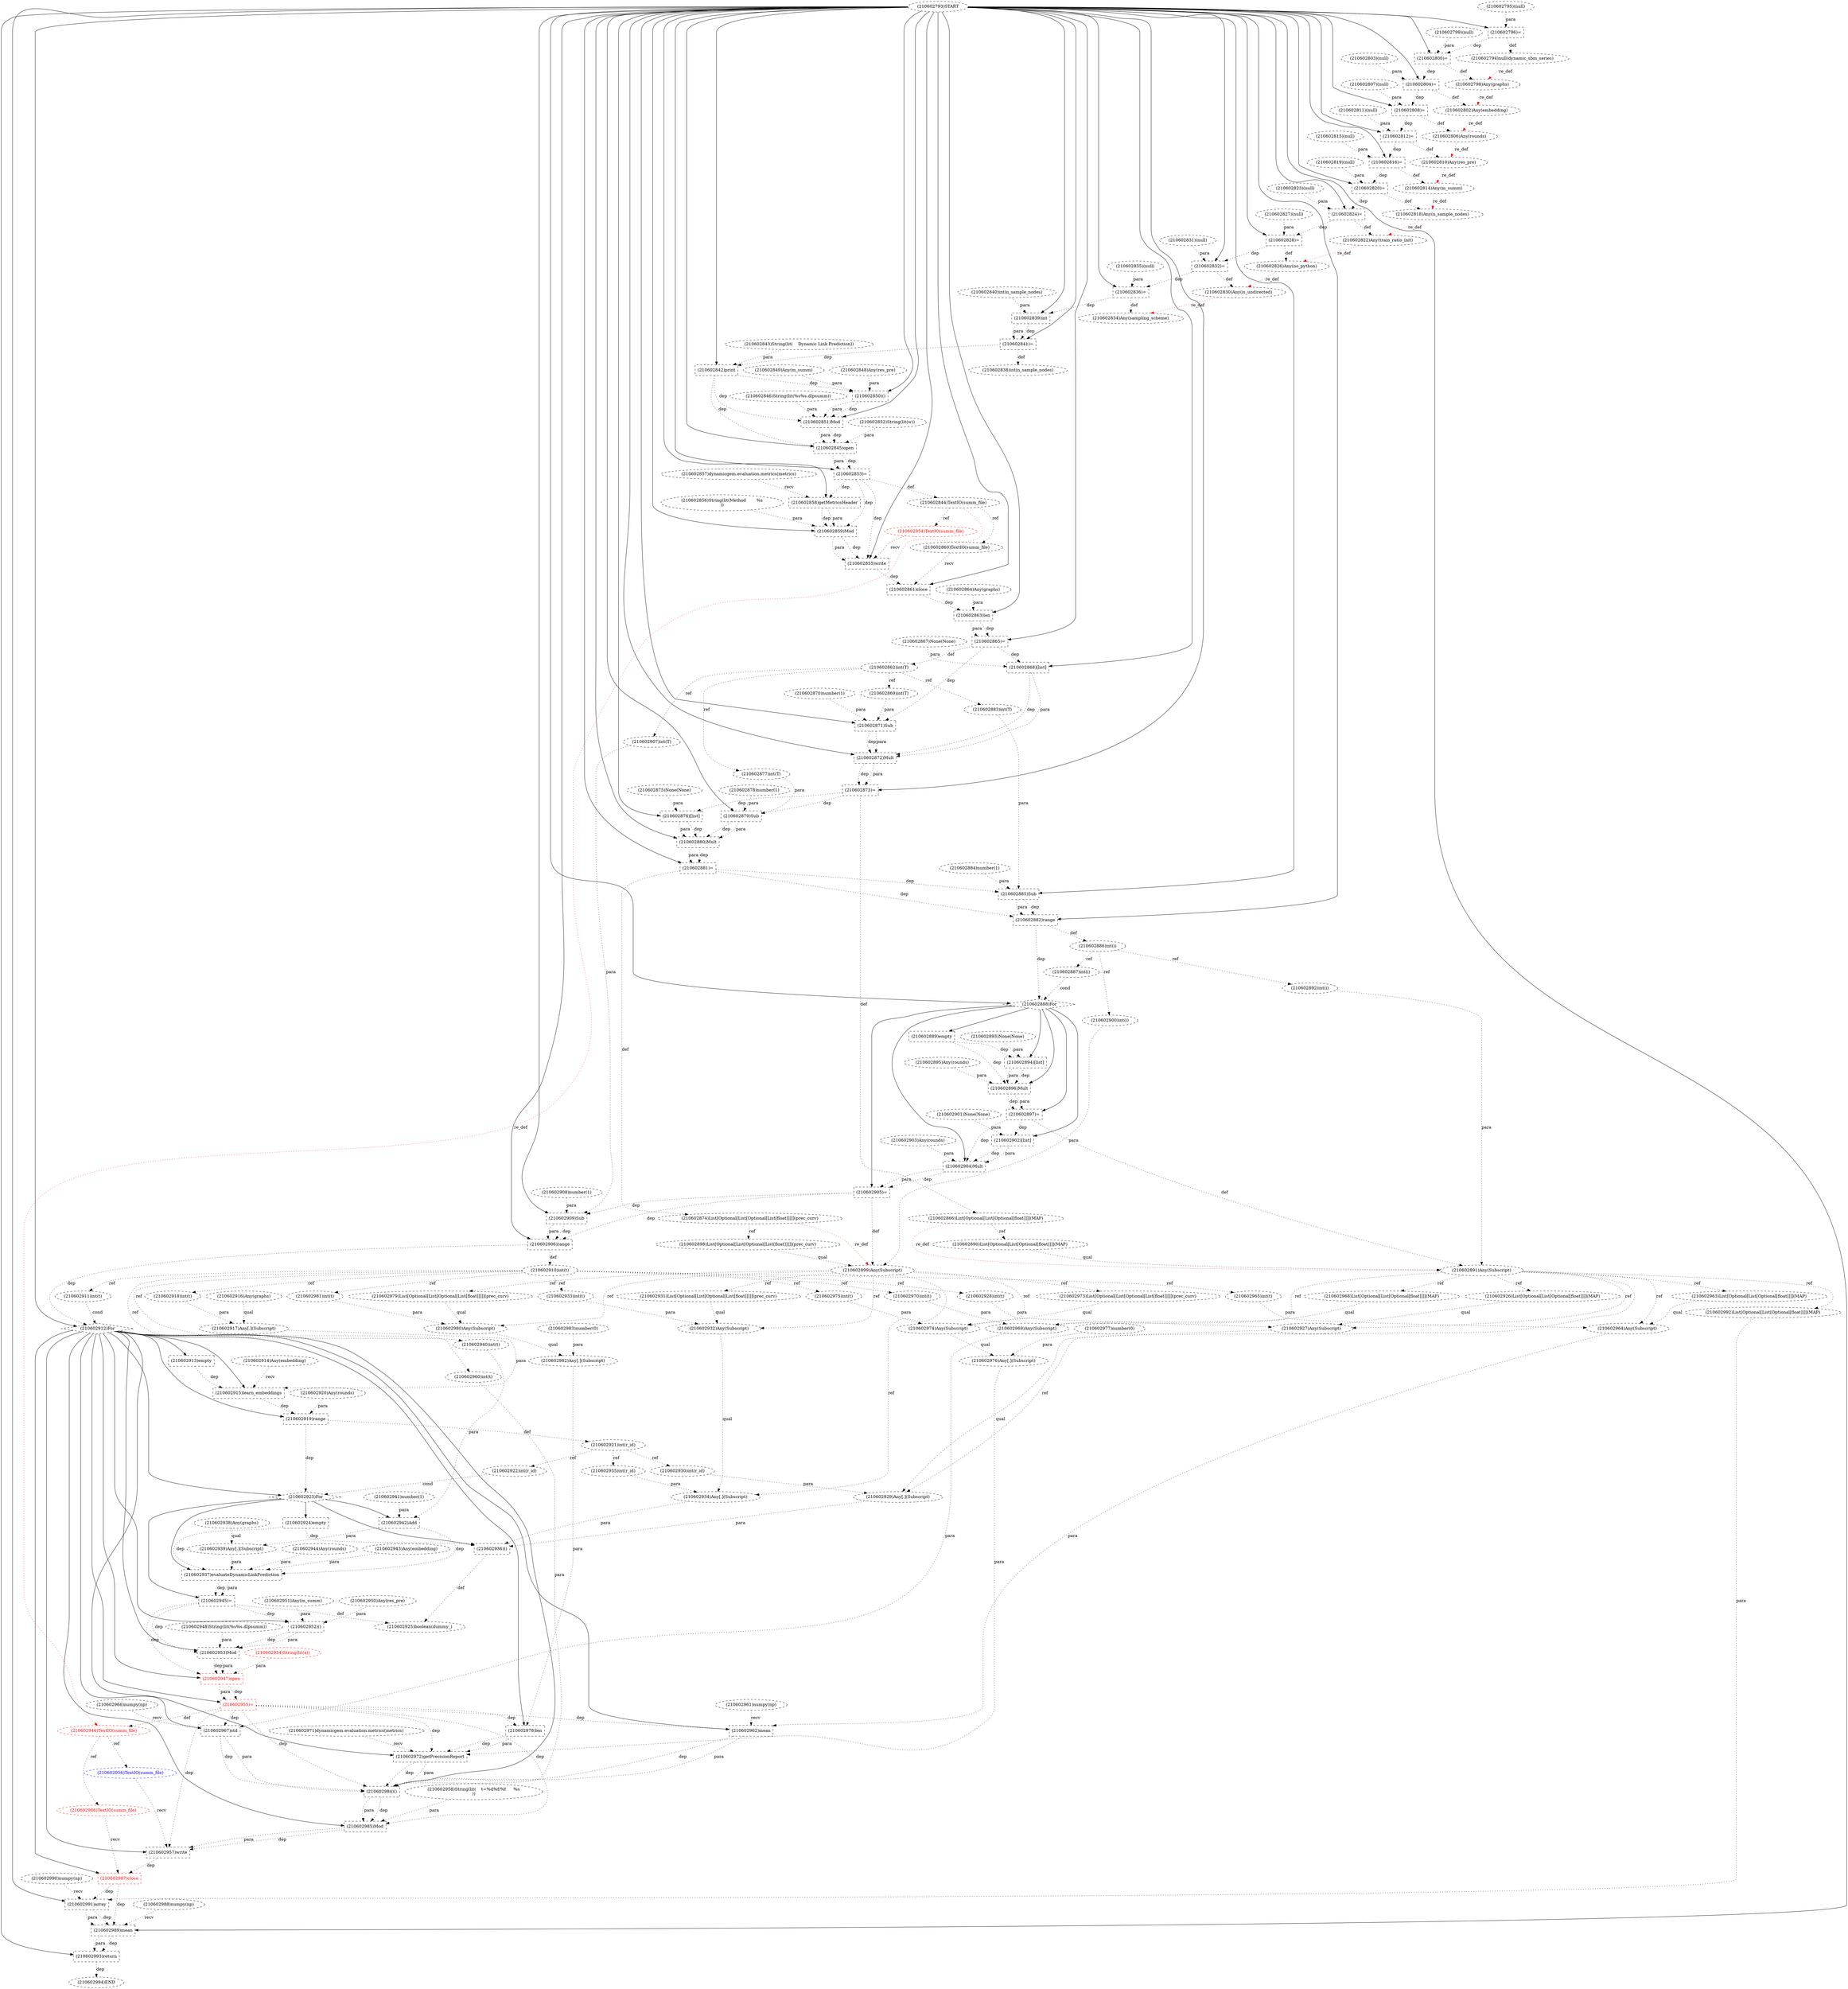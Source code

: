 digraph G {
1 [label="(210602894)[list]" shape=box style=dashed]
2 [label="(210602973)List[Optional[List[Optional[List[float]]]]](prec_curv)" shape=ellipse style=dashed]
3 [label="(210602834)Any(sampling_scheme)" shape=ellipse style=dashed]
4 [label="(210602992)List[Optional[List[Optional[float]]]](MAP)" shape=ellipse style=dashed]
5 [label="(210602967)std" shape=box style=dashed]
6 [label="(210602820)=" shape=box style=dashed]
7 [label="(210602873)=" shape=box style=dashed]
8 [label="(210602832)=" shape=box style=dashed]
9 [label="(210602830)Any(is_undirected)" shape=ellipse style=dashed]
10 [label="(210602904)Mult" shape=box style=dashed]
11 [label="(210602878)number(1)" shape=ellipse style=dashed]
12 [label="(210602909)Sub" shape=box style=dashed]
13 [label="(210602855)write" shape=box style=dashed]
14 [label="(210602798)Any(graphs)" shape=ellipse style=dashed]
15 [label="(210602918)int(t)" shape=ellipse style=dashed]
16 [label="(210602964)Any(Subscript)" shape=ellipse style=dashed]
17 [label="(210602875)None(None)" shape=ellipse style=dashed]
18 [label="(210602955)=" shape=box style=dashed color=red fontcolor=red]
19 [label="(210602826)Any(no_python)" shape=ellipse style=dashed]
20 [label="(210602892)int(i)" shape=ellipse style=dashed]
21 [label="(210602853)=" shape=box style=dashed color=black fontcolor=black]
22 [label="(210602919)range" shape=box style=dashed]
23 [label="(210602926)List[Optional[List[Optional[float]]]](MAP)" shape=ellipse style=dashed]
24 [label="(210602924)empty" shape=box style=dashed]
25 [label="(210602804)=" shape=box style=dashed]
26 [label="(210602838)int(n_sample_nodes)" shape=ellipse style=dashed]
27 [label="(210602836)=" shape=box style=dashed]
28 [label="(210602915)learn_embeddings" shape=box style=dashed]
29 [label="(210602844)TextIO(summ_file)" shape=ellipse style=dashed color=black fontcolor=black]
30 [label="(210602842)print" shape=box style=dashed]
31 [label="(210602956)TextIO(summ_file)" shape=ellipse style=dashed color=blue fontcolor=blue]
32 [label="(210602879)Sub" shape=box style=dashed]
33 [label="(210602808)=" shape=box style=dashed]
34 [label="(210602816)=" shape=box style=dashed]
35 [label="(210602885)Sub" shape=box style=dashed]
36 [label="(210602976)Any[.](Subscript)" shape=ellipse style=dashed]
37 [label="(210602880)Mult" shape=box style=dashed]
38 [label="(210602888)For" shape=diamond style=dashed]
39 [label="(210602987)close" shape=box style=dashed color=red fontcolor=red]
40 [label="(210602884)number(1)" shape=ellipse style=dashed]
41 [label="(210602815)(null)" shape=ellipse style=dashed]
42 [label="(210602828)=" shape=box style=dashed]
43 [label="(210602981)int(t)" shape=ellipse style=dashed]
44 [label="(210602824)=" shape=box style=dashed]
45 [label="(210602850)()" shape=box style=dashed]
46 [label="(210602823)(null)" shape=ellipse style=dashed]
47 [label="(210602867)None(None)" shape=ellipse style=dashed]
48 [label="(210602937)evaluateDynamicLinkPrediction" shape=box style=dashed]
49 [label="(210602800)=" shape=box style=dashed]
50 [label="(210602966)numpy(np)" shape=ellipse style=dashed]
51 [label="(210602962)mean" shape=box style=dashed]
52 [label="(210602835)(null)" shape=ellipse style=dashed]
53 [label="(210602893)None(None)" shape=ellipse style=dashed]
54 [label="(210602910)int(t)" shape=ellipse style=dashed]
55 [label="(210602939)Any[.](Subscript)" shape=ellipse style=dashed]
56 [label="(210602944)Any(rounds)" shape=ellipse style=dashed]
57 [label="(210602849)Any(m_summ)" shape=ellipse style=dashed]
58 [label="(210602887)int(i)" shape=ellipse style=dashed]
59 [label="(210602891)Any(Subscript)" shape=ellipse style=dashed]
60 [label="(210602899)Any(Subscript)" shape=ellipse style=dashed]
61 [label="(210602947)open" shape=box style=dashed color=red fontcolor=red]
62 [label="(210602851)Mod" shape=box style=dashed]
63 [label="(210602907)int(T)" shape=ellipse style=dashed]
64 [label="(210602883)int(T)" shape=ellipse style=dashed]
65 [label="(210602961)numpy(np)" shape=ellipse style=dashed]
66 [label="(210602886)int(i)" shape=ellipse style=dashed]
67 [label="(210602854)TextIO(summ_file)" shape=ellipse style=dashed color=red fontcolor=red]
68 [label="(210602822)Any(train_ratio_init)" shape=ellipse style=dashed]
69 [label="(210602954)String(lit(a))" shape=ellipse style=dashed color=red fontcolor=red]
70 [label="(210602960)int(t)" shape=ellipse style=dashed]
71 [label="(210602839)int" shape=box style=dashed]
72 [label="(210602990)numpy(np)" shape=ellipse style=dashed]
73 [label="(210602994)END" style=dashed]
74 [label="(210602794)null(dynamic_sbm_series)" shape=ellipse style=dashed]
75 [label="(210602861)close" shape=box style=dashed color=black fontcolor=black]
76 [label="(210602872)Mult" shape=box style=dashed]
77 [label="(210602920)Any(rounds)" shape=ellipse style=dashed]
78 [label="(210602943)Any(embedding)" shape=ellipse style=dashed]
79 [label="(210602925)boolean(dummy_)" shape=ellipse style=dashed]
80 [label="(210602931)List[Optional[List[Optional[List[float]]]]](prec_curv)" shape=ellipse style=dashed]
81 [label="(210602874)List[Optional[List[Optional[List[float]]]]](prec_curv)" shape=ellipse style=dashed]
82 [label="(210602917)Any[.](Subscript)" shape=ellipse style=dashed]
83 [label="(210602965)int(t)" shape=ellipse style=dashed]
84 [label="(210602903)Any(rounds)" shape=ellipse style=dashed]
85 [label="(210602810)Any(res_pre)" shape=ellipse style=dashed]
86 [label="(210602870)number(1)" shape=ellipse style=dashed]
87 [label="(210602866)List[Optional[List[Optional[float]]]](MAP)" shape=ellipse style=dashed]
88 [label="(210602957)write" shape=box style=dashed]
89 [label="(210602951)Any(m_summ)" shape=ellipse style=dashed]
90 [label="(210602958)String(lit(	t=%d%f/%f	%s
))" shape=ellipse style=dashed]
91 [label="(210602890)List[Optional[List[Optional[float]]]](MAP)" shape=ellipse style=dashed]
92 [label="(210602941)number(1)" shape=ellipse style=dashed]
93 [label="(210602811)(null)" shape=ellipse style=dashed]
94 [label="(210602938)Any(graphs)" shape=ellipse style=dashed]
95 [label="(210602857)dynamicgem.evaluation.metrics(metrics)" shape=ellipse style=dashed]
96 [label="(210602898)List[Optional[List[Optional[List[float]]]]](prec_curv)" shape=ellipse style=dashed]
97 [label="(210602927)Any(Subscript)" shape=ellipse style=dashed]
98 [label="(210602858)getMetricsHeader" shape=box style=dashed]
99 [label="(210602803)(null)" shape=ellipse style=dashed]
100 [label="(210602942)Add" shape=box style=dashed]
101 [label="(210602871)Sub" shape=box style=dashed]
102 [label="(210602912)For" shape=diamond style=dashed]
103 [label="(210602930)int(r_id)" shape=ellipse style=dashed]
104 [label="(210602877)int(T)" shape=ellipse style=dashed]
105 [label="(210602979)List[Optional[List[Optional[List[float]]]]](prec_curv)" shape=ellipse style=dashed]
106 [label="(210602989)mean" shape=box style=dashed]
107 [label="(210602932)Any(Subscript)" shape=ellipse style=dashed]
108 [label="(210602869)int(T)" shape=ellipse style=dashed]
109 [label="(210602840)int(n_sample_nodes)" shape=ellipse style=dashed]
110 [label="(210602831)(null)" shape=ellipse style=dashed]
111 [label="(210602846)String(lit(%s%s.dlpsumm))" shape=ellipse style=dashed]
112 [label="(210602936)()" shape=box style=dashed]
113 [label="(210602974)Any(Subscript)" shape=ellipse style=dashed]
114 [label="(210602863)len" shape=box style=dashed]
115 [label="(210602952)()" shape=box style=dashed]
116 [label="(210602859)Mod" shape=box style=dashed]
117 [label="(210602980)Any(Subscript)" shape=ellipse style=dashed]
118 [label="(210602889)empty" shape=box style=dashed]
119 [label="(210602986)TextIO(summ_file)" shape=ellipse style=dashed color=red fontcolor=red]
120 [label="(210602982)Any[.](Subscript)" shape=ellipse style=dashed]
121 [label="(210602991)array" shape=box style=dashed]
122 [label="(210602921)int(r_id)" shape=ellipse style=dashed]
123 [label="(210602945)=" shape=box style=dashed]
124 [label="(210602908)number(1)" shape=ellipse style=dashed]
125 [label="(210602977)number(0)" shape=ellipse style=dashed]
126 [label="(210602901)None(None)" shape=ellipse style=dashed]
127 [label="(210602906)range" shape=box style=dashed]
128 [label="(210602950)Any(res_pre)" shape=ellipse style=dashed]
129 [label="(210602819)(null)" shape=ellipse style=dashed]
130 [label="(210602940)int(t)" shape=ellipse style=dashed]
131 [label="(210602963)List[Optional[List[Optional[float]]]](MAP)" shape=ellipse style=dashed]
132 [label="(210602914)Any(embedding)" shape=ellipse style=dashed]
133 [label="(210602916)Any(graphs)" shape=ellipse style=dashed]
134 [label="(210602984)()" shape=box style=dashed]
135 [label="(210602972)getPrecisionReport" shape=box style=dashed]
136 [label="(210602796)=" shape=box style=dashed]
137 [label="(210602862)int(T)" shape=ellipse style=dashed]
138 [label="(210602923)For" shape=diamond style=dashed]
139 [label="(210602988)numpy(np)" shape=ellipse style=dashed]
140 [label="(210602876)[list]" shape=box style=dashed]
141 [label="(210602946)TextIO(summ_file)" shape=ellipse style=dashed color=red fontcolor=red]
142 [label="(210602882)range" shape=box style=dashed]
143 [label="(210602983)number(0)" shape=ellipse style=dashed]
144 [label="(210602911)int(t)" shape=ellipse style=dashed]
145 [label="(210602881)=" shape=box style=dashed]
146 [label="(210602897)=" shape=box style=dashed]
147 [label="(210602905)=" shape=box style=dashed]
148 [label="(210602852)String(lit(w))" shape=ellipse style=dashed color=black fontcolor=black]
149 [label="(210602860)TextIO(summ_file)" shape=ellipse style=dashed color=black fontcolor=black]
150 [label="(210602993)return" shape=box style=dashed]
151 [label="(210602807)(null)" shape=ellipse style=dashed]
152 [label="(210602865)=" shape=box style=dashed]
153 [label="(210602985)Mod" shape=box style=dashed]
154 [label="(210602929)Any[.](Subscript)" shape=ellipse style=dashed]
155 [label="(210602902)[list]" shape=box style=dashed]
156 [label="(210602795)(null)" shape=ellipse style=dashed]
157 [label="(210602793)START" style=dashed]
158 [label="(210602922)int(r_id)" shape=ellipse style=dashed]
159 [label="(210602814)Any(m_summ)" shape=ellipse style=dashed]
160 [label="(210602933)int(t)" shape=ellipse style=dashed]
161 [label="(210602900)int(i)" shape=ellipse style=dashed]
162 [label="(210602896)Mult" shape=box style=dashed]
163 [label="(210602971)dynamicgem.evaluation.metrics(metrics)" shape=ellipse style=dashed]
164 [label="(210602948)String(lit(%s%s.dlpsumm))" shape=ellipse style=dashed]
165 [label="(210602827)(null)" shape=ellipse style=dashed]
166 [label="(210602812)=" shape=box style=dashed]
167 [label="(210602969)Any(Subscript)" shape=ellipse style=dashed]
168 [label="(210602975)int(t)" shape=ellipse style=dashed]
169 [label="(210602802)Any(embedding)" shape=ellipse style=dashed]
170 [label="(210602856)String(lit(Method	%s
))" shape=ellipse style=dashed]
171 [label="(210602799)(null)" shape=ellipse style=dashed]
172 [label="(210602895)Any(rounds)" shape=ellipse style=dashed]
173 [label="(210602953)Mod" shape=box style=dashed]
174 [label="(210602806)Any(rounds)" shape=ellipse style=dashed]
175 [label="(210602848)Any(res_pre)" shape=ellipse style=dashed]
176 [label="(210602868)[list]" shape=box style=dashed]
177 [label="(210602934)Any[.](Subscript)" shape=ellipse style=dashed]
178 [label="(210602845)open" shape=box style=dashed color=black fontcolor=black]
179 [label="(210602864)Any(graphs)" shape=ellipse style=dashed]
180 [label="(210602935)int(r_id)" shape=ellipse style=dashed]
181 [label="(210602913)empty" shape=box style=dashed]
182 [label="(210602978)len" shape=box style=dashed]
183 [label="(210602818)Any(n_sample_nodes)" shape=ellipse style=dashed]
184 [label="(210602841)=" shape=box style=dashed]
185 [label="(210602928)int(t)" shape=ellipse style=dashed]
186 [label="(210602968)List[Optional[List[Optional[float]]]](MAP)" shape=ellipse style=dashed]
187 [label="(210602843)String(lit(	Dynamic Link Prediction))" shape=ellipse style=dashed]
188 [label="(210602970)int(t)" shape=ellipse style=dashed]
38 -> 1 [label="" style=solid];
53 -> 1 [label="para" style=dotted];
118 -> 1 [label="dep" style=dotted];
60 -> 2 [label="ref" style=dotted];
27 -> 3 [label="def" style=dotted];
9 -> 3 [label="re_def" style=dotted color=red];
59 -> 4 [label="ref" style=dotted];
102 -> 5 [label="" style=solid];
50 -> 5 [label="recv" style=dotted];
167 -> 5 [label="para" style=dotted];
18 -> 5 [label="dep" style=dotted];
157 -> 6 [label="" style=solid];
129 -> 6 [label="para" style=dotted];
34 -> 6 [label="dep" style=dotted];
157 -> 7 [label="" style=solid];
76 -> 7 [label="dep" style=dotted];
76 -> 7 [label="para" style=dotted];
157 -> 8 [label="" style=solid];
110 -> 8 [label="para" style=dotted];
42 -> 8 [label="dep" style=dotted];
8 -> 9 [label="def" style=dotted];
19 -> 9 [label="re_def" style=dotted color=red];
38 -> 10 [label="" style=solid];
155 -> 10 [label="dep" style=dotted];
155 -> 10 [label="para" style=dotted];
84 -> 10 [label="para" style=dotted];
146 -> 10 [label="dep" style=dotted];
157 -> 12 [label="" style=solid];
63 -> 12 [label="para" style=dotted];
124 -> 12 [label="para" style=dotted];
147 -> 12 [label="dep" style=dotted];
157 -> 13 [label="" style=solid];
67 -> 13 [label="recv" style=dotted];
116 -> 13 [label="dep" style=dotted];
116 -> 13 [label="para" style=dotted];
21 -> 13 [label="dep" style=dotted];
49 -> 14 [label="def" style=dotted];
74 -> 14 [label="re_def" style=dotted color=red];
54 -> 15 [label="ref" style=dotted];
131 -> 16 [label="qual" style=dotted];
83 -> 16 [label="para" style=dotted];
59 -> 16 [label="ref" style=dotted];
102 -> 18 [label="" style=solid];
61 -> 18 [label="dep" style=dotted];
61 -> 18 [label="para" style=dotted];
42 -> 19 [label="def" style=dotted];
68 -> 19 [label="re_def" style=dotted color=red];
66 -> 20 [label="ref" style=dotted];
157 -> 21 [label="" style=solid];
178 -> 21 [label="dep" style=dotted];
178 -> 21 [label="para" style=dotted];
102 -> 22 [label="" style=solid];
77 -> 22 [label="para" style=dotted];
28 -> 22 [label="dep" style=dotted];
59 -> 23 [label="ref" style=dotted];
138 -> 24 [label="" style=solid];
157 -> 25 [label="" style=solid];
99 -> 25 [label="para" style=dotted];
49 -> 25 [label="dep" style=dotted];
184 -> 26 [label="def" style=dotted];
157 -> 27 [label="" style=solid];
52 -> 27 [label="para" style=dotted];
8 -> 27 [label="dep" style=dotted];
102 -> 28 [label="" style=solid];
132 -> 28 [label="recv" style=dotted];
82 -> 28 [label="para" style=dotted];
181 -> 28 [label="dep" style=dotted];
21 -> 29 [label="def" style=dotted];
157 -> 30 [label="" style=solid];
187 -> 30 [label="para" style=dotted];
184 -> 30 [label="dep" style=dotted];
141 -> 31 [label="ref" style=dotted];
157 -> 32 [label="" style=solid];
104 -> 32 [label="para" style=dotted];
11 -> 32 [label="para" style=dotted];
7 -> 32 [label="dep" style=dotted];
157 -> 33 [label="" style=solid];
151 -> 33 [label="para" style=dotted];
25 -> 33 [label="dep" style=dotted];
157 -> 34 [label="" style=solid];
41 -> 34 [label="para" style=dotted];
166 -> 34 [label="dep" style=dotted];
157 -> 35 [label="" style=solid];
64 -> 35 [label="para" style=dotted];
40 -> 35 [label="para" style=dotted];
145 -> 35 [label="dep" style=dotted];
113 -> 36 [label="qual" style=dotted];
125 -> 36 [label="para" style=dotted];
157 -> 37 [label="" style=solid];
140 -> 37 [label="dep" style=dotted];
140 -> 37 [label="para" style=dotted];
32 -> 37 [label="dep" style=dotted];
32 -> 37 [label="para" style=dotted];
157 -> 38 [label="" style=solid];
142 -> 38 [label="dep" style=dotted];
58 -> 38 [label="cond" style=dotted];
102 -> 39 [label="" style=solid];
119 -> 39 [label="recv" style=dotted];
88 -> 39 [label="dep" style=dotted];
157 -> 42 [label="" style=solid];
165 -> 42 [label="para" style=dotted];
44 -> 42 [label="dep" style=dotted];
54 -> 43 [label="ref" style=dotted];
157 -> 44 [label="" style=solid];
46 -> 44 [label="para" style=dotted];
6 -> 44 [label="dep" style=dotted];
157 -> 45 [label="" style=solid];
175 -> 45 [label="para" style=dotted];
57 -> 45 [label="para" style=dotted];
30 -> 45 [label="dep" style=dotted];
138 -> 48 [label="" style=solid];
100 -> 48 [label="dep" style=dotted];
55 -> 48 [label="para" style=dotted];
78 -> 48 [label="para" style=dotted];
56 -> 48 [label="para" style=dotted];
24 -> 48 [label="dep" style=dotted];
157 -> 49 [label="" style=solid];
171 -> 49 [label="para" style=dotted];
136 -> 49 [label="dep" style=dotted];
102 -> 51 [label="" style=solid];
65 -> 51 [label="recv" style=dotted];
16 -> 51 [label="para" style=dotted];
18 -> 51 [label="dep" style=dotted];
127 -> 54 [label="def" style=dotted];
94 -> 55 [label="qual" style=dotted];
100 -> 55 [label="para" style=dotted];
66 -> 58 [label="ref" style=dotted];
91 -> 59 [label="qual" style=dotted];
20 -> 59 [label="para" style=dotted];
146 -> 59 [label="def" style=dotted];
87 -> 59 [label="re_def" style=dotted color=red];
96 -> 60 [label="qual" style=dotted];
161 -> 60 [label="para" style=dotted];
147 -> 60 [label="def" style=dotted];
81 -> 60 [label="re_def" style=dotted color=red];
102 -> 61 [label="" style=solid];
173 -> 61 [label="dep" style=dotted];
173 -> 61 [label="para" style=dotted];
69 -> 61 [label="para" style=dotted];
123 -> 61 [label="dep" style=dotted];
157 -> 62 [label="" style=solid];
111 -> 62 [label="para" style=dotted];
45 -> 62 [label="dep" style=dotted];
45 -> 62 [label="para" style=dotted];
30 -> 62 [label="dep" style=dotted];
137 -> 63 [label="ref" style=dotted];
137 -> 64 [label="ref" style=dotted];
142 -> 66 [label="def" style=dotted];
29 -> 67 [label="ref" style=dotted];
44 -> 68 [label="def" style=dotted];
183 -> 68 [label="re_def" style=dotted color=red];
54 -> 70 [label="ref" style=dotted];
157 -> 71 [label="" style=solid];
109 -> 71 [label="para" style=dotted];
27 -> 71 [label="dep" style=dotted];
150 -> 73 [label="dep" style=dotted];
136 -> 74 [label="def" style=dotted];
157 -> 75 [label="" style=solid];
149 -> 75 [label="recv" style=dotted];
13 -> 75 [label="dep" style=dotted];
157 -> 76 [label="" style=solid];
176 -> 76 [label="dep" style=dotted];
176 -> 76 [label="para" style=dotted];
101 -> 76 [label="dep" style=dotted];
101 -> 76 [label="para" style=dotted];
112 -> 79 [label="def" style=dotted];
123 -> 79 [label="def" style=dotted];
60 -> 80 [label="ref" style=dotted];
145 -> 81 [label="def" style=dotted];
133 -> 82 [label="qual" style=dotted];
15 -> 82 [label="para" style=dotted];
54 -> 83 [label="ref" style=dotted];
166 -> 85 [label="def" style=dotted];
174 -> 85 [label="re_def" style=dotted color=red];
7 -> 87 [label="def" style=dotted];
102 -> 88 [label="" style=solid];
31 -> 88 [label="recv" style=dotted];
153 -> 88 [label="dep" style=dotted];
153 -> 88 [label="para" style=dotted];
18 -> 88 [label="dep" style=dotted];
87 -> 91 [label="ref" style=dotted];
81 -> 96 [label="ref" style=dotted];
23 -> 97 [label="qual" style=dotted];
185 -> 97 [label="para" style=dotted];
59 -> 97 [label="ref" style=dotted];
157 -> 98 [label="" style=solid];
95 -> 98 [label="recv" style=dotted];
21 -> 98 [label="dep" style=dotted];
138 -> 100 [label="" style=solid];
130 -> 100 [label="para" style=dotted];
92 -> 100 [label="para" style=dotted];
157 -> 101 [label="" style=solid];
108 -> 101 [label="para" style=dotted];
86 -> 101 [label="para" style=dotted];
152 -> 101 [label="dep" style=dotted];
157 -> 102 [label="" style=solid];
127 -> 102 [label="dep" style=dotted];
144 -> 102 [label="cond" style=dotted];
122 -> 103 [label="ref" style=dotted];
137 -> 104 [label="ref" style=dotted];
60 -> 105 [label="ref" style=dotted];
157 -> 106 [label="" style=solid];
139 -> 106 [label="recv" style=dotted];
121 -> 106 [label="dep" style=dotted];
121 -> 106 [label="para" style=dotted];
39 -> 106 [label="dep" style=dotted];
80 -> 107 [label="qual" style=dotted];
160 -> 107 [label="para" style=dotted];
60 -> 107 [label="ref" style=dotted];
137 -> 108 [label="ref" style=dotted];
138 -> 112 [label="" style=solid];
154 -> 112 [label="para" style=dotted];
177 -> 112 [label="para" style=dotted];
24 -> 112 [label="dep" style=dotted];
2 -> 113 [label="qual" style=dotted];
168 -> 113 [label="para" style=dotted];
60 -> 113 [label="ref" style=dotted];
157 -> 114 [label="" style=solid];
179 -> 114 [label="para" style=dotted];
75 -> 114 [label="dep" style=dotted];
102 -> 115 [label="" style=solid];
128 -> 115 [label="para" style=dotted];
89 -> 115 [label="para" style=dotted];
123 -> 115 [label="dep" style=dotted];
157 -> 116 [label="" style=solid];
170 -> 116 [label="para" style=dotted];
98 -> 116 [label="dep" style=dotted];
98 -> 116 [label="para" style=dotted];
21 -> 116 [label="dep" style=dotted];
105 -> 117 [label="qual" style=dotted];
43 -> 117 [label="para" style=dotted];
60 -> 117 [label="ref" style=dotted];
38 -> 118 [label="" style=solid];
141 -> 119 [label="ref" style=dotted];
117 -> 120 [label="qual" style=dotted];
143 -> 120 [label="para" style=dotted];
157 -> 121 [label="" style=solid];
72 -> 121 [label="recv" style=dotted];
4 -> 121 [label="para" style=dotted];
39 -> 121 [label="dep" style=dotted];
22 -> 122 [label="def" style=dotted];
138 -> 123 [label="" style=solid];
48 -> 123 [label="dep" style=dotted];
48 -> 123 [label="para" style=dotted];
157 -> 127 [label="" style=solid];
12 -> 127 [label="dep" style=dotted];
12 -> 127 [label="para" style=dotted];
147 -> 127 [label="dep" style=dotted];
54 -> 130 [label="ref" style=dotted];
59 -> 131 [label="ref" style=dotted];
102 -> 134 [label="" style=solid];
70 -> 134 [label="para" style=dotted];
51 -> 134 [label="dep" style=dotted];
51 -> 134 [label="para" style=dotted];
5 -> 134 [label="dep" style=dotted];
5 -> 134 [label="para" style=dotted];
135 -> 134 [label="dep" style=dotted];
135 -> 134 [label="para" style=dotted];
18 -> 134 [label="dep" style=dotted];
102 -> 135 [label="" style=solid];
163 -> 135 [label="recv" style=dotted];
36 -> 135 [label="para" style=dotted];
182 -> 135 [label="dep" style=dotted];
182 -> 135 [label="para" style=dotted];
18 -> 135 [label="dep" style=dotted];
157 -> 136 [label="" style=solid];
156 -> 136 [label="para" style=dotted];
152 -> 137 [label="def" style=dotted];
102 -> 138 [label="" style=solid];
22 -> 138 [label="dep" style=dotted];
158 -> 138 [label="cond" style=dotted];
157 -> 140 [label="" style=solid];
17 -> 140 [label="para" style=dotted];
7 -> 140 [label="dep" style=dotted];
18 -> 141 [label="def" style=dotted];
29 -> 141 [label="re_def" style=dotted color=red];
157 -> 142 [label="" style=solid];
35 -> 142 [label="dep" style=dotted];
35 -> 142 [label="para" style=dotted];
145 -> 142 [label="dep" style=dotted];
54 -> 144 [label="ref" style=dotted];
157 -> 145 [label="" style=solid];
37 -> 145 [label="dep" style=dotted];
37 -> 145 [label="para" style=dotted];
38 -> 146 [label="" style=solid];
162 -> 146 [label="dep" style=dotted];
162 -> 146 [label="para" style=dotted];
38 -> 147 [label="" style=solid];
10 -> 147 [label="dep" style=dotted];
10 -> 147 [label="para" style=dotted];
29 -> 149 [label="ref" style=dotted];
157 -> 150 [label="" style=solid];
106 -> 150 [label="dep" style=dotted];
106 -> 150 [label="para" style=dotted];
157 -> 152 [label="" style=solid];
114 -> 152 [label="dep" style=dotted];
114 -> 152 [label="para" style=dotted];
102 -> 153 [label="" style=solid];
90 -> 153 [label="para" style=dotted];
134 -> 153 [label="dep" style=dotted];
134 -> 153 [label="para" style=dotted];
18 -> 153 [label="dep" style=dotted];
97 -> 154 [label="qual" style=dotted];
103 -> 154 [label="para" style=dotted];
59 -> 154 [label="ref" style=dotted];
38 -> 155 [label="" style=solid];
126 -> 155 [label="para" style=dotted];
146 -> 155 [label="dep" style=dotted];
122 -> 158 [label="ref" style=dotted];
34 -> 159 [label="def" style=dotted];
85 -> 159 [label="re_def" style=dotted color=red];
54 -> 160 [label="ref" style=dotted];
66 -> 161 [label="ref" style=dotted];
38 -> 162 [label="" style=solid];
1 -> 162 [label="dep" style=dotted];
1 -> 162 [label="para" style=dotted];
172 -> 162 [label="para" style=dotted];
118 -> 162 [label="dep" style=dotted];
157 -> 166 [label="" style=solid];
93 -> 166 [label="para" style=dotted];
33 -> 166 [label="dep" style=dotted];
186 -> 167 [label="qual" style=dotted];
188 -> 167 [label="para" style=dotted];
59 -> 167 [label="ref" style=dotted];
54 -> 168 [label="ref" style=dotted];
25 -> 169 [label="def" style=dotted];
14 -> 169 [label="re_def" style=dotted color=red];
102 -> 173 [label="" style=solid];
164 -> 173 [label="para" style=dotted];
115 -> 173 [label="dep" style=dotted];
115 -> 173 [label="para" style=dotted];
123 -> 173 [label="dep" style=dotted];
33 -> 174 [label="def" style=dotted];
169 -> 174 [label="re_def" style=dotted color=red];
157 -> 176 [label="" style=solid];
47 -> 176 [label="para" style=dotted];
152 -> 176 [label="dep" style=dotted];
107 -> 177 [label="qual" style=dotted];
180 -> 177 [label="para" style=dotted];
60 -> 177 [label="ref" style=dotted];
157 -> 178 [label="" style=solid];
62 -> 178 [label="dep" style=dotted];
62 -> 178 [label="para" style=dotted];
148 -> 178 [label="para" style=dotted];
30 -> 178 [label="dep" style=dotted];
122 -> 180 [label="ref" style=dotted];
102 -> 181 [label="" style=solid];
102 -> 182 [label="" style=solid];
120 -> 182 [label="para" style=dotted];
18 -> 182 [label="dep" style=dotted];
6 -> 183 [label="def" style=dotted];
159 -> 183 [label="re_def" style=dotted color=red];
157 -> 184 [label="" style=solid];
71 -> 184 [label="dep" style=dotted];
71 -> 184 [label="para" style=dotted];
54 -> 185 [label="ref" style=dotted];
59 -> 186 [label="ref" style=dotted];
54 -> 188 [label="ref" style=dotted];
}